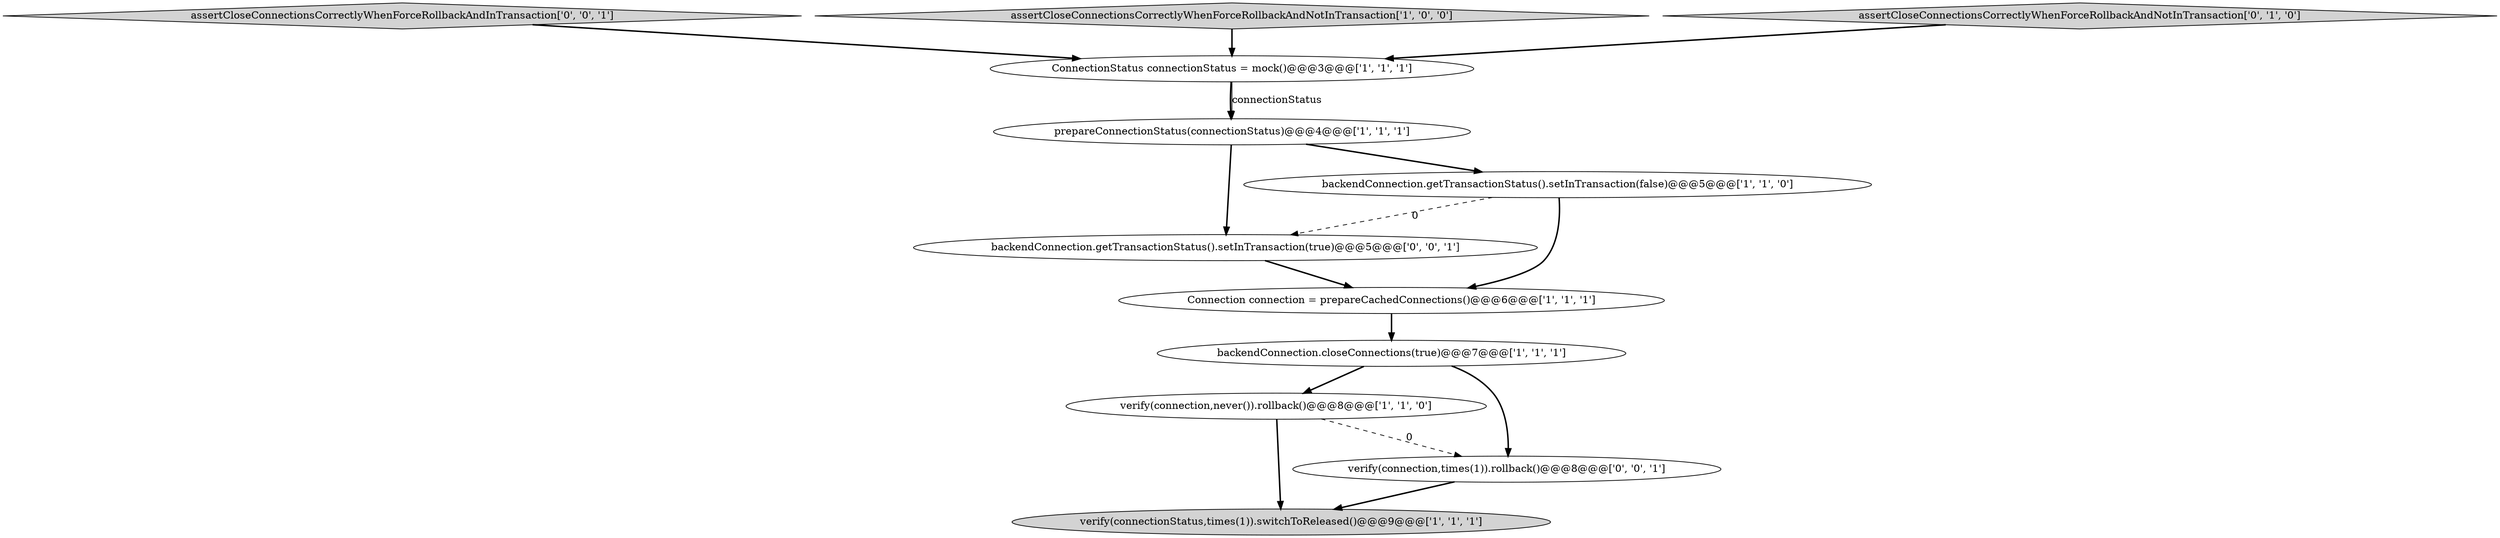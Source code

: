 digraph {
11 [style = filled, label = "assertCloseConnectionsCorrectlyWhenForceRollbackAndInTransaction['0', '0', '1']", fillcolor = lightgray, shape = diamond image = "AAA0AAABBB3BBB"];
1 [style = filled, label = "assertCloseConnectionsCorrectlyWhenForceRollbackAndNotInTransaction['1', '0', '0']", fillcolor = lightgray, shape = diamond image = "AAA0AAABBB1BBB"];
2 [style = filled, label = "ConnectionStatus connectionStatus = mock()@@@3@@@['1', '1', '1']", fillcolor = white, shape = ellipse image = "AAA0AAABBB1BBB"];
8 [style = filled, label = "assertCloseConnectionsCorrectlyWhenForceRollbackAndNotInTransaction['0', '1', '0']", fillcolor = lightgray, shape = diamond image = "AAA0AAABBB2BBB"];
6 [style = filled, label = "backendConnection.closeConnections(true)@@@7@@@['1', '1', '1']", fillcolor = white, shape = ellipse image = "AAA0AAABBB1BBB"];
10 [style = filled, label = "backendConnection.getTransactionStatus().setInTransaction(true)@@@5@@@['0', '0', '1']", fillcolor = white, shape = ellipse image = "AAA0AAABBB3BBB"];
4 [style = filled, label = "verify(connection,never()).rollback()@@@8@@@['1', '1', '0']", fillcolor = white, shape = ellipse image = "AAA0AAABBB1BBB"];
5 [style = filled, label = "verify(connectionStatus,times(1)).switchToReleased()@@@9@@@['1', '1', '1']", fillcolor = lightgray, shape = ellipse image = "AAA0AAABBB1BBB"];
0 [style = filled, label = "prepareConnectionStatus(connectionStatus)@@@4@@@['1', '1', '1']", fillcolor = white, shape = ellipse image = "AAA0AAABBB1BBB"];
9 [style = filled, label = "verify(connection,times(1)).rollback()@@@8@@@['0', '0', '1']", fillcolor = white, shape = ellipse image = "AAA0AAABBB3BBB"];
7 [style = filled, label = "Connection connection = prepareCachedConnections()@@@6@@@['1', '1', '1']", fillcolor = white, shape = ellipse image = "AAA0AAABBB1BBB"];
3 [style = filled, label = "backendConnection.getTransactionStatus().setInTransaction(false)@@@5@@@['1', '1', '0']", fillcolor = white, shape = ellipse image = "AAA0AAABBB1BBB"];
9->5 [style = bold, label=""];
0->3 [style = bold, label=""];
6->4 [style = bold, label=""];
4->9 [style = dashed, label="0"];
1->2 [style = bold, label=""];
2->0 [style = bold, label=""];
0->10 [style = bold, label=""];
3->10 [style = dashed, label="0"];
2->0 [style = solid, label="connectionStatus"];
6->9 [style = bold, label=""];
8->2 [style = bold, label=""];
3->7 [style = bold, label=""];
4->5 [style = bold, label=""];
10->7 [style = bold, label=""];
11->2 [style = bold, label=""];
7->6 [style = bold, label=""];
}
